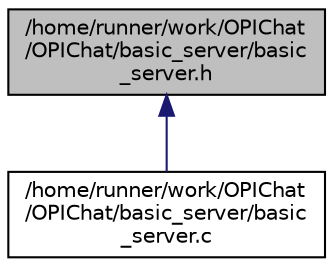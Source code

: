 digraph "/home/runner/work/OPIChat/OPIChat/basic_server/basic_server.h"
{
 // LATEX_PDF_SIZE
  edge [fontname="Helvetica",fontsize="10",labelfontname="Helvetica",labelfontsize="10"];
  node [fontname="Helvetica",fontsize="10",shape=record];
  Node1 [label="/home/runner/work/OPIChat\l/OPIChat/basic_server/basic\l_server.h",height=0.2,width=0.4,color="black", fillcolor="grey75", style="filled", fontcolor="black",tooltip=" "];
  Node1 -> Node2 [dir="back",color="midnightblue",fontsize="10",style="solid",fontname="Helvetica"];
  Node2 [label="/home/runner/work/OPIChat\l/OPIChat/basic_server/basic\l_server.c",height=0.2,width=0.4,color="black", fillcolor="white", style="filled",URL="$basic__server_8c.html",tooltip=" "];
}

